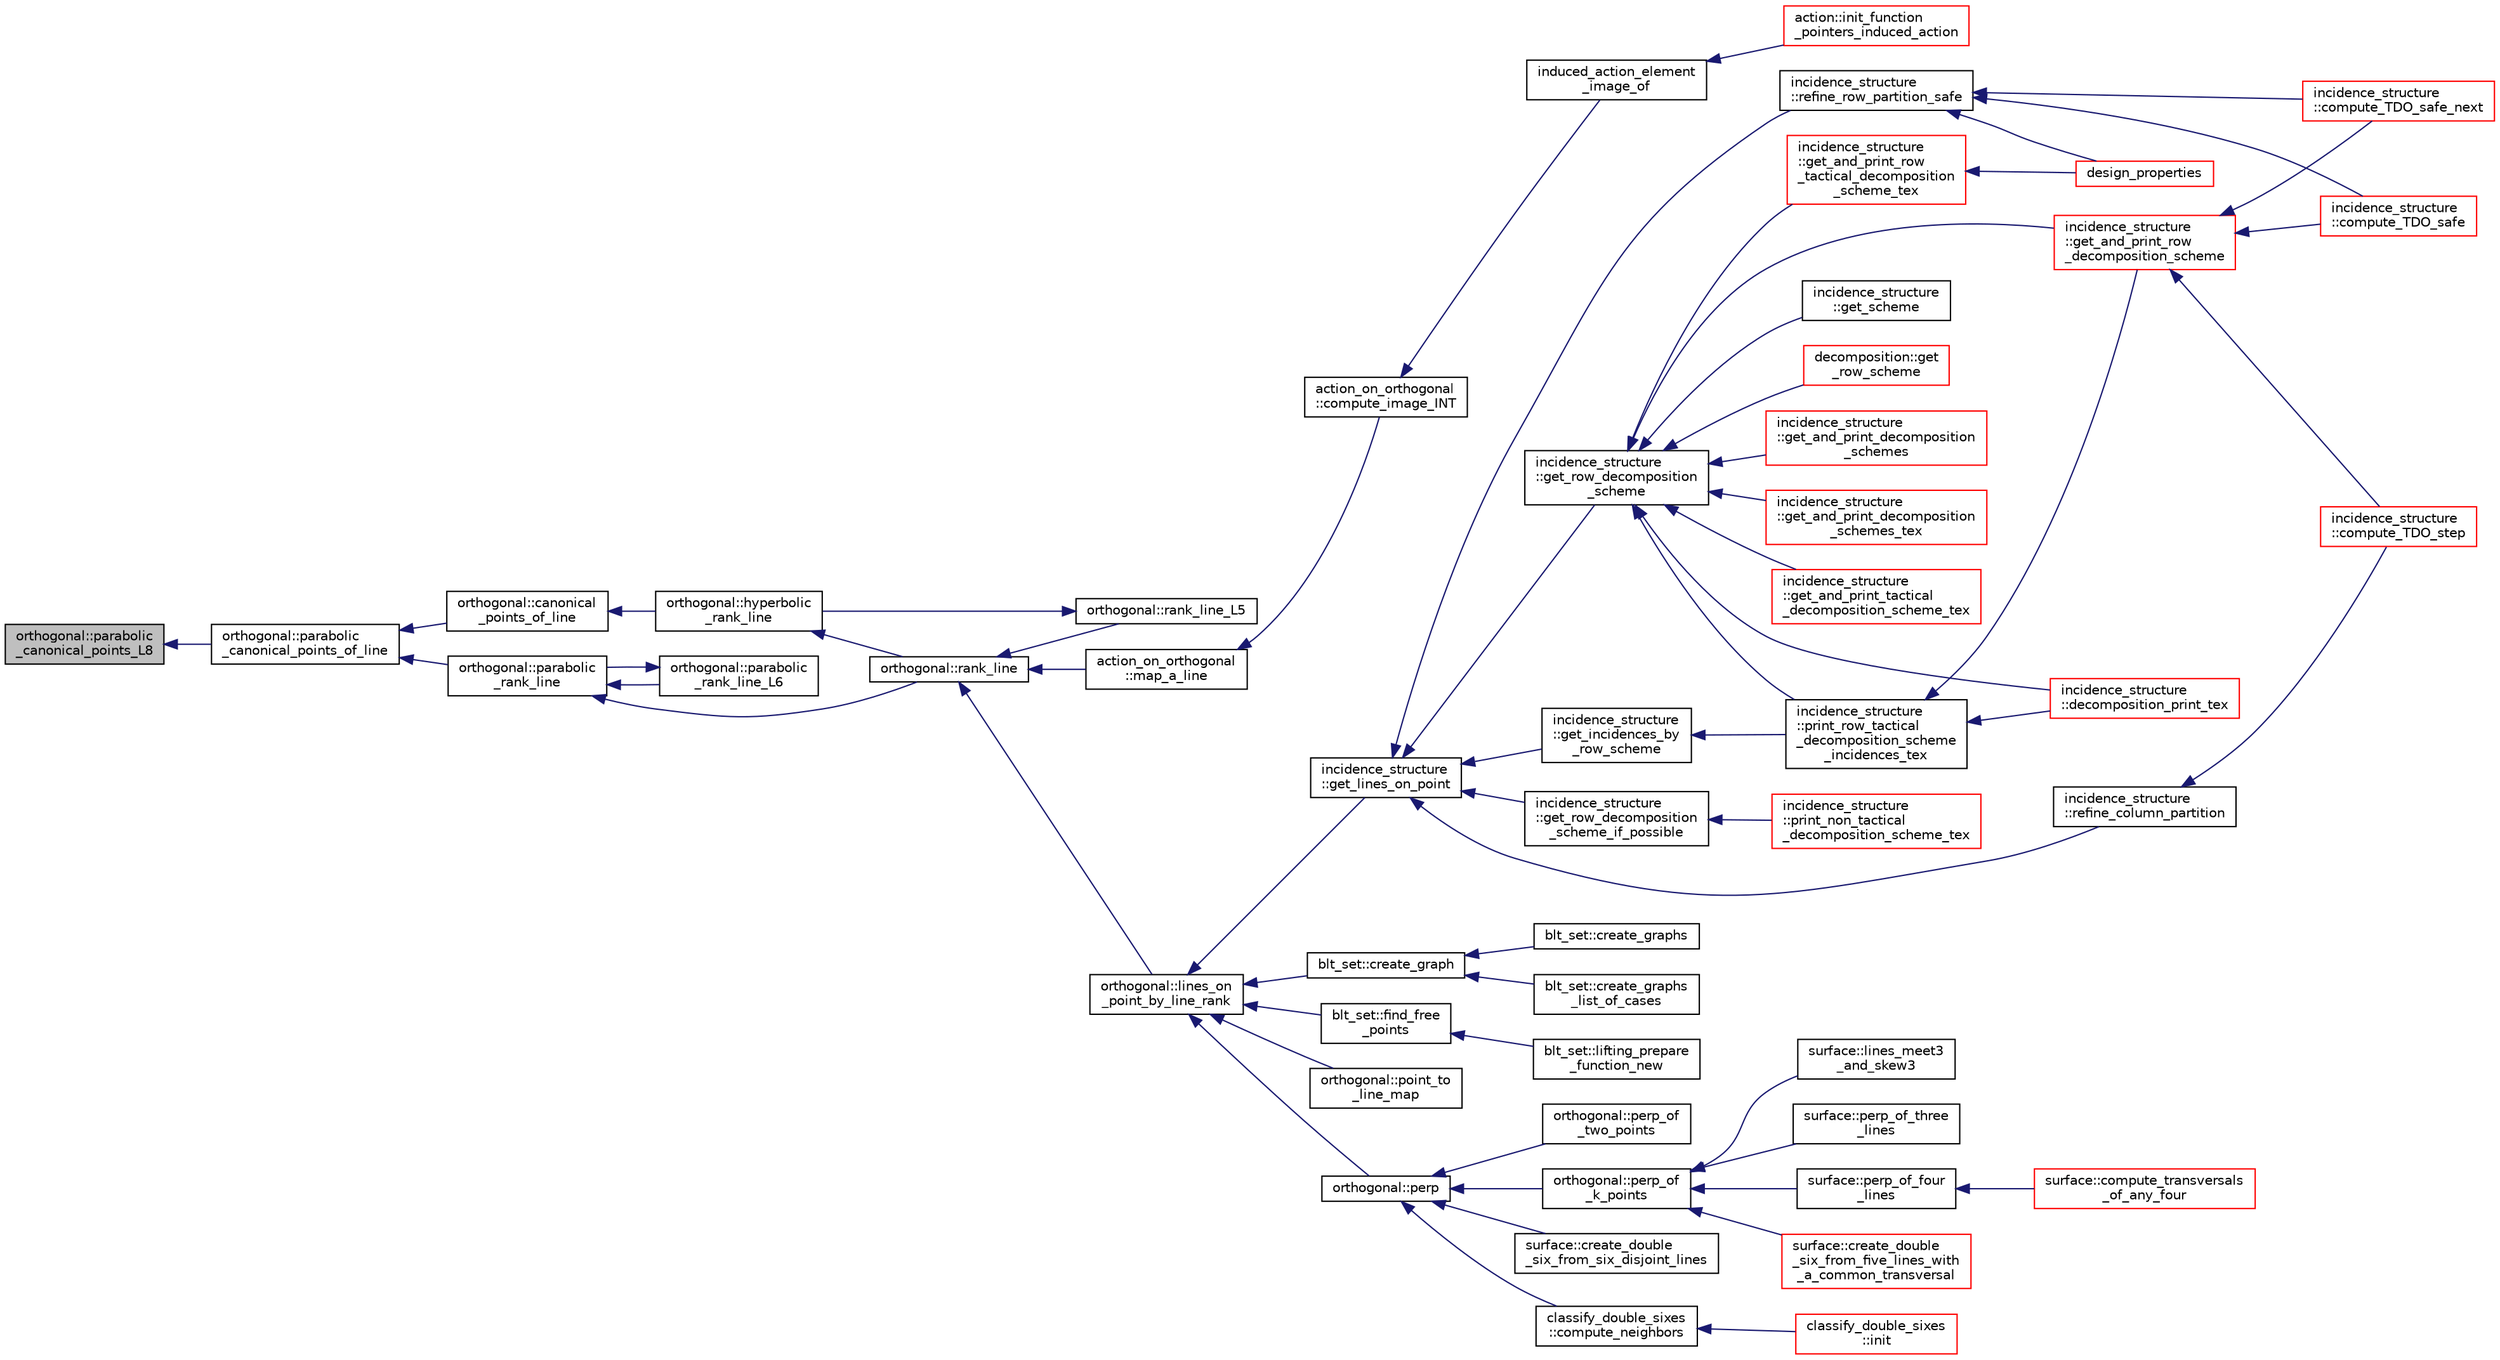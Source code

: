 digraph "orthogonal::parabolic_canonical_points_L8"
{
  edge [fontname="Helvetica",fontsize="10",labelfontname="Helvetica",labelfontsize="10"];
  node [fontname="Helvetica",fontsize="10",shape=record];
  rankdir="LR";
  Node13913 [label="orthogonal::parabolic\l_canonical_points_L8",height=0.2,width=0.4,color="black", fillcolor="grey75", style="filled", fontcolor="black"];
  Node13913 -> Node13914 [dir="back",color="midnightblue",fontsize="10",style="solid",fontname="Helvetica"];
  Node13914 [label="orthogonal::parabolic\l_canonical_points_of_line",height=0.2,width=0.4,color="black", fillcolor="white", style="filled",URL="$d7/daa/classorthogonal.html#a7f1b4034dcfc0c22f06242b179466594"];
  Node13914 -> Node13915 [dir="back",color="midnightblue",fontsize="10",style="solid",fontname="Helvetica"];
  Node13915 [label="orthogonal::canonical\l_points_of_line",height=0.2,width=0.4,color="black", fillcolor="white", style="filled",URL="$d7/daa/classorthogonal.html#a561d7c5426dcdb221a961ab2f0d89ae4"];
  Node13915 -> Node13916 [dir="back",color="midnightblue",fontsize="10",style="solid",fontname="Helvetica"];
  Node13916 [label="orthogonal::hyperbolic\l_rank_line",height=0.2,width=0.4,color="black", fillcolor="white", style="filled",URL="$d7/daa/classorthogonal.html#a2810f9a6851f445b03fdbfe2a888e9f5"];
  Node13916 -> Node13917 [dir="back",color="midnightblue",fontsize="10",style="solid",fontname="Helvetica"];
  Node13917 [label="orthogonal::rank_line",height=0.2,width=0.4,color="black", fillcolor="white", style="filled",URL="$d7/daa/classorthogonal.html#a5e1b5a3eb76840f425e71f25dabcd470"];
  Node13917 -> Node13918 [dir="back",color="midnightblue",fontsize="10",style="solid",fontname="Helvetica"];
  Node13918 [label="orthogonal::lines_on\l_point_by_line_rank",height=0.2,width=0.4,color="black", fillcolor="white", style="filled",URL="$d7/daa/classorthogonal.html#adc21874b6da3cd3585c704994fb538aa"];
  Node13918 -> Node13919 [dir="back",color="midnightblue",fontsize="10",style="solid",fontname="Helvetica"];
  Node13919 [label="blt_set::create_graph",height=0.2,width=0.4,color="black", fillcolor="white", style="filled",URL="$d1/d3d/classblt__set.html#ae92249ece99ffbc92e93e49cd5d5dccf"];
  Node13919 -> Node13920 [dir="back",color="midnightblue",fontsize="10",style="solid",fontname="Helvetica"];
  Node13920 [label="blt_set::create_graphs",height=0.2,width=0.4,color="black", fillcolor="white", style="filled",URL="$d1/d3d/classblt__set.html#a3f1d4a8ed15875c47b327949f26a4533"];
  Node13919 -> Node13921 [dir="back",color="midnightblue",fontsize="10",style="solid",fontname="Helvetica"];
  Node13921 [label="blt_set::create_graphs\l_list_of_cases",height=0.2,width=0.4,color="black", fillcolor="white", style="filled",URL="$d1/d3d/classblt__set.html#a91ad531d4154bd887182dbd6121476f3"];
  Node13918 -> Node13922 [dir="back",color="midnightblue",fontsize="10",style="solid",fontname="Helvetica"];
  Node13922 [label="blt_set::find_free\l_points",height=0.2,width=0.4,color="black", fillcolor="white", style="filled",URL="$d1/d3d/classblt__set.html#a71f82dd3dc4a901ea2a0949d2f1af302"];
  Node13922 -> Node13923 [dir="back",color="midnightblue",fontsize="10",style="solid",fontname="Helvetica"];
  Node13923 [label="blt_set::lifting_prepare\l_function_new",height=0.2,width=0.4,color="black", fillcolor="white", style="filled",URL="$d1/d3d/classblt__set.html#a1314b7c0a3b78ba54c0f61a397d8afce"];
  Node13918 -> Node13924 [dir="back",color="midnightblue",fontsize="10",style="solid",fontname="Helvetica"];
  Node13924 [label="orthogonal::point_to\l_line_map",height=0.2,width=0.4,color="black", fillcolor="white", style="filled",URL="$d7/daa/classorthogonal.html#a1eae48671390d1c251303be93b45f9e4"];
  Node13918 -> Node13925 [dir="back",color="midnightblue",fontsize="10",style="solid",fontname="Helvetica"];
  Node13925 [label="orthogonal::perp",height=0.2,width=0.4,color="black", fillcolor="white", style="filled",URL="$d7/daa/classorthogonal.html#ae80e0fa8d1e8caddb9afbb466e3d3189"];
  Node13925 -> Node13926 [dir="back",color="midnightblue",fontsize="10",style="solid",fontname="Helvetica"];
  Node13926 [label="orthogonal::perp_of\l_two_points",height=0.2,width=0.4,color="black", fillcolor="white", style="filled",URL="$d7/daa/classorthogonal.html#a6a05fef2e61ed508bff66d6728c58ec0"];
  Node13925 -> Node13927 [dir="back",color="midnightblue",fontsize="10",style="solid",fontname="Helvetica"];
  Node13927 [label="orthogonal::perp_of\l_k_points",height=0.2,width=0.4,color="black", fillcolor="white", style="filled",URL="$d7/daa/classorthogonal.html#a6a92a4680dc76bb289141fc5c765f5fb"];
  Node13927 -> Node13928 [dir="back",color="midnightblue",fontsize="10",style="solid",fontname="Helvetica"];
  Node13928 [label="surface::lines_meet3\l_and_skew3",height=0.2,width=0.4,color="black", fillcolor="white", style="filled",URL="$d5/d88/classsurface.html#af87ed9d20b980a89342f20c206ae5790"];
  Node13927 -> Node13929 [dir="back",color="midnightblue",fontsize="10",style="solid",fontname="Helvetica"];
  Node13929 [label="surface::perp_of_three\l_lines",height=0.2,width=0.4,color="black", fillcolor="white", style="filled",URL="$d5/d88/classsurface.html#aaa43449a367799d405821a1cd5a7e644"];
  Node13927 -> Node13930 [dir="back",color="midnightblue",fontsize="10",style="solid",fontname="Helvetica"];
  Node13930 [label="surface::perp_of_four\l_lines",height=0.2,width=0.4,color="black", fillcolor="white", style="filled",URL="$d5/d88/classsurface.html#a8da8a93f1fcbf344eb943869b0d488f1"];
  Node13930 -> Node13931 [dir="back",color="midnightblue",fontsize="10",style="solid",fontname="Helvetica"];
  Node13931 [label="surface::compute_transversals\l_of_any_four",height=0.2,width=0.4,color="red", fillcolor="white", style="filled",URL="$d5/d88/classsurface.html#a8023ace5ba7640932b77f1d54a792614"];
  Node13927 -> Node13940 [dir="back",color="midnightblue",fontsize="10",style="solid",fontname="Helvetica"];
  Node13940 [label="surface::create_double\l_six_from_five_lines_with\l_a_common_transversal",height=0.2,width=0.4,color="red", fillcolor="white", style="filled",URL="$d5/d88/classsurface.html#a6d8fafa386893521305e016011d55673"];
  Node13925 -> Node13954 [dir="back",color="midnightblue",fontsize="10",style="solid",fontname="Helvetica"];
  Node13954 [label="surface::create_double\l_six_from_six_disjoint_lines",height=0.2,width=0.4,color="black", fillcolor="white", style="filled",URL="$d5/d88/classsurface.html#a4c44f0a33d709edee71537547880dd87"];
  Node13925 -> Node13955 [dir="back",color="midnightblue",fontsize="10",style="solid",fontname="Helvetica"];
  Node13955 [label="classify_double_sixes\l::compute_neighbors",height=0.2,width=0.4,color="black", fillcolor="white", style="filled",URL="$dd/d23/classclassify__double__sixes.html#a675e241052c36c58063ddcfc06d209b2"];
  Node13955 -> Node13934 [dir="back",color="midnightblue",fontsize="10",style="solid",fontname="Helvetica"];
  Node13934 [label="classify_double_sixes\l::init",height=0.2,width=0.4,color="red", fillcolor="white", style="filled",URL="$dd/d23/classclassify__double__sixes.html#a8c5c41d5124b35379d626480ff225f7b"];
  Node13918 -> Node13956 [dir="back",color="midnightblue",fontsize="10",style="solid",fontname="Helvetica"];
  Node13956 [label="incidence_structure\l::get_lines_on_point",height=0.2,width=0.4,color="black", fillcolor="white", style="filled",URL="$da/d8a/classincidence__structure.html#a09148fd9478525b4a65c8e44833d1861"];
  Node13956 -> Node13957 [dir="back",color="midnightblue",fontsize="10",style="solid",fontname="Helvetica"];
  Node13957 [label="incidence_structure\l::refine_row_partition_safe",height=0.2,width=0.4,color="black", fillcolor="white", style="filled",URL="$da/d8a/classincidence__structure.html#ae84b2dc0f1a0cd1f9acfadcae21e3745"];
  Node13957 -> Node13958 [dir="back",color="midnightblue",fontsize="10",style="solid",fontname="Helvetica"];
  Node13958 [label="design_properties",height=0.2,width=0.4,color="red", fillcolor="white", style="filled",URL="$d9/dc2/apps_2combinatorics_2design_8_c.html#a7d7aac893d68b4a25d1ab91b57ae2af1"];
  Node13957 -> Node13962 [dir="back",color="midnightblue",fontsize="10",style="solid",fontname="Helvetica"];
  Node13962 [label="incidence_structure\l::compute_TDO_safe_next",height=0.2,width=0.4,color="red", fillcolor="white", style="filled",URL="$da/d8a/classincidence__structure.html#a7c315a348fc6bed0f8642767cc9cd7d1"];
  Node13957 -> Node13965 [dir="back",color="midnightblue",fontsize="10",style="solid",fontname="Helvetica"];
  Node13965 [label="incidence_structure\l::compute_TDO_safe",height=0.2,width=0.4,color="red", fillcolor="white", style="filled",URL="$da/d8a/classincidence__structure.html#ab1409e71c4b6855e49edfd3526644202"];
  Node13956 -> Node13979 [dir="back",color="midnightblue",fontsize="10",style="solid",fontname="Helvetica"];
  Node13979 [label="incidence_structure\l::refine_column_partition",height=0.2,width=0.4,color="black", fillcolor="white", style="filled",URL="$da/d8a/classincidence__structure.html#ac262f307c1531d67496129dc7890cda4"];
  Node13979 -> Node13980 [dir="back",color="midnightblue",fontsize="10",style="solid",fontname="Helvetica"];
  Node13980 [label="incidence_structure\l::compute_TDO_step",height=0.2,width=0.4,color="red", fillcolor="white", style="filled",URL="$da/d8a/classincidence__structure.html#a6175accaa64033df34d722c594a8b827"];
  Node13956 -> Node13984 [dir="back",color="midnightblue",fontsize="10",style="solid",fontname="Helvetica"];
  Node13984 [label="incidence_structure\l::get_incidences_by\l_row_scheme",height=0.2,width=0.4,color="black", fillcolor="white", style="filled",URL="$da/d8a/classincidence__structure.html#addab249e03244133841bd793389c792c"];
  Node13984 -> Node13985 [dir="back",color="midnightblue",fontsize="10",style="solid",fontname="Helvetica"];
  Node13985 [label="incidence_structure\l::print_row_tactical\l_decomposition_scheme\l_incidences_tex",height=0.2,width=0.4,color="black", fillcolor="white", style="filled",URL="$da/d8a/classincidence__structure.html#a23279d5c98b702de05171c245d5375fa"];
  Node13985 -> Node13986 [dir="back",color="midnightblue",fontsize="10",style="solid",fontname="Helvetica"];
  Node13986 [label="incidence_structure\l::get_and_print_row\l_decomposition_scheme",height=0.2,width=0.4,color="red", fillcolor="white", style="filled",URL="$da/d8a/classincidence__structure.html#a4a1e589bb5c47fb2d98fdb561b669dcf"];
  Node13986 -> Node13962 [dir="back",color="midnightblue",fontsize="10",style="solid",fontname="Helvetica"];
  Node13986 -> Node13965 [dir="back",color="midnightblue",fontsize="10",style="solid",fontname="Helvetica"];
  Node13986 -> Node13980 [dir="back",color="midnightblue",fontsize="10",style="solid",fontname="Helvetica"];
  Node13985 -> Node13987 [dir="back",color="midnightblue",fontsize="10",style="solid",fontname="Helvetica"];
  Node13987 [label="incidence_structure\l::decomposition_print_tex",height=0.2,width=0.4,color="red", fillcolor="white", style="filled",URL="$da/d8a/classincidence__structure.html#ada3fae9fd1819b36e6bfe18dedd01e6a"];
  Node13956 -> Node13988 [dir="back",color="midnightblue",fontsize="10",style="solid",fontname="Helvetica"];
  Node13988 [label="incidence_structure\l::get_row_decomposition\l_scheme",height=0.2,width=0.4,color="black", fillcolor="white", style="filled",URL="$da/d8a/classincidence__structure.html#aa0ad04253ba8e75bb15900ee8b01c9aa"];
  Node13988 -> Node13989 [dir="back",color="midnightblue",fontsize="10",style="solid",fontname="Helvetica"];
  Node13989 [label="decomposition::get\l_row_scheme",height=0.2,width=0.4,color="red", fillcolor="white", style="filled",URL="$d3/d2b/classdecomposition.html#acdb57cdc0c5b1b4692337a7a629f7113"];
  Node13988 -> Node13985 [dir="back",color="midnightblue",fontsize="10",style="solid",fontname="Helvetica"];
  Node13988 -> Node13986 [dir="back",color="midnightblue",fontsize="10",style="solid",fontname="Helvetica"];
  Node13988 -> Node13991 [dir="back",color="midnightblue",fontsize="10",style="solid",fontname="Helvetica"];
  Node13991 [label="incidence_structure\l::get_and_print_decomposition\l_schemes",height=0.2,width=0.4,color="red", fillcolor="white", style="filled",URL="$da/d8a/classincidence__structure.html#a95766a2ffb220bae98b60ed3c91bce9a"];
  Node13988 -> Node13995 [dir="back",color="midnightblue",fontsize="10",style="solid",fontname="Helvetica"];
  Node13995 [label="incidence_structure\l::get_and_print_decomposition\l_schemes_tex",height=0.2,width=0.4,color="red", fillcolor="white", style="filled",URL="$da/d8a/classincidence__structure.html#a2a9844501c86ee7588a64227cc6867e5"];
  Node13988 -> Node13996 [dir="back",color="midnightblue",fontsize="10",style="solid",fontname="Helvetica"];
  Node13996 [label="incidence_structure\l::get_and_print_tactical\l_decomposition_scheme_tex",height=0.2,width=0.4,color="red", fillcolor="white", style="filled",URL="$da/d8a/classincidence__structure.html#a88a5db2769f6529b86c1ee250ceed24d"];
  Node13988 -> Node13997 [dir="back",color="midnightblue",fontsize="10",style="solid",fontname="Helvetica"];
  Node13997 [label="incidence_structure\l::get_scheme",height=0.2,width=0.4,color="black", fillcolor="white", style="filled",URL="$da/d8a/classincidence__structure.html#a13191a7c41cd54c5a453e82395893ad9"];
  Node13988 -> Node13998 [dir="back",color="midnightblue",fontsize="10",style="solid",fontname="Helvetica"];
  Node13998 [label="incidence_structure\l::get_and_print_row\l_tactical_decomposition\l_scheme_tex",height=0.2,width=0.4,color="red", fillcolor="white", style="filled",URL="$da/d8a/classincidence__structure.html#a93bcc4c9c4ebb9635a60b2c5df9c43b0"];
  Node13998 -> Node13958 [dir="back",color="midnightblue",fontsize="10",style="solid",fontname="Helvetica"];
  Node13988 -> Node13987 [dir="back",color="midnightblue",fontsize="10",style="solid",fontname="Helvetica"];
  Node13956 -> Node13999 [dir="back",color="midnightblue",fontsize="10",style="solid",fontname="Helvetica"];
  Node13999 [label="incidence_structure\l::get_row_decomposition\l_scheme_if_possible",height=0.2,width=0.4,color="black", fillcolor="white", style="filled",URL="$da/d8a/classincidence__structure.html#ac93d2a6419b0fca3f25f101c5f08caf5"];
  Node13999 -> Node14000 [dir="back",color="midnightblue",fontsize="10",style="solid",fontname="Helvetica"];
  Node14000 [label="incidence_structure\l::print_non_tactical\l_decomposition_scheme_tex",height=0.2,width=0.4,color="red", fillcolor="white", style="filled",URL="$da/d8a/classincidence__structure.html#a27995a1d72c680e66343d871d838800e"];
  Node13917 -> Node14001 [dir="back",color="midnightblue",fontsize="10",style="solid",fontname="Helvetica"];
  Node14001 [label="orthogonal::rank_line_L5",height=0.2,width=0.4,color="black", fillcolor="white", style="filled",URL="$d7/daa/classorthogonal.html#a80bcc065004ef76b70cef437fff6f54c"];
  Node14001 -> Node13916 [dir="back",color="midnightblue",fontsize="10",style="solid",fontname="Helvetica"];
  Node13917 -> Node14002 [dir="back",color="midnightblue",fontsize="10",style="solid",fontname="Helvetica"];
  Node14002 [label="action_on_orthogonal\l::map_a_line",height=0.2,width=0.4,color="black", fillcolor="white", style="filled",URL="$dc/d87/classaction__on__orthogonal.html#ac7e41a4bbc9e0f2813f2f7030f3ed177"];
  Node14002 -> Node14003 [dir="back",color="midnightblue",fontsize="10",style="solid",fontname="Helvetica"];
  Node14003 [label="action_on_orthogonal\l::compute_image_INT",height=0.2,width=0.4,color="black", fillcolor="white", style="filled",URL="$dc/d87/classaction__on__orthogonal.html#a53cee5a150163f7614151b9cd1fc06f3"];
  Node14003 -> Node14004 [dir="back",color="midnightblue",fontsize="10",style="solid",fontname="Helvetica"];
  Node14004 [label="induced_action_element\l_image_of",height=0.2,width=0.4,color="black", fillcolor="white", style="filled",URL="$d3/d27/interface_8_c.html#a821850d6c3988dd122de0489cd36f0f0"];
  Node14004 -> Node14005 [dir="back",color="midnightblue",fontsize="10",style="solid",fontname="Helvetica"];
  Node14005 [label="action::init_function\l_pointers_induced_action",height=0.2,width=0.4,color="red", fillcolor="white", style="filled",URL="$d2/d86/classaction.html#a3b9287d084b24f7a3b9532a7589c58de"];
  Node13914 -> Node14204 [dir="back",color="midnightblue",fontsize="10",style="solid",fontname="Helvetica"];
  Node14204 [label="orthogonal::parabolic\l_rank_line",height=0.2,width=0.4,color="black", fillcolor="white", style="filled",URL="$d7/daa/classorthogonal.html#a7df334ceca90bc5b90c56354dbaf45c9"];
  Node14204 -> Node13917 [dir="back",color="midnightblue",fontsize="10",style="solid",fontname="Helvetica"];
  Node14204 -> Node14205 [dir="back",color="midnightblue",fontsize="10",style="solid",fontname="Helvetica"];
  Node14205 [label="orthogonal::parabolic\l_rank_line_L6",height=0.2,width=0.4,color="black", fillcolor="white", style="filled",URL="$d7/daa/classorthogonal.html#ab242f864cc2a012dee7c379649d2e566"];
  Node14205 -> Node14204 [dir="back",color="midnightblue",fontsize="10",style="solid",fontname="Helvetica"];
}
